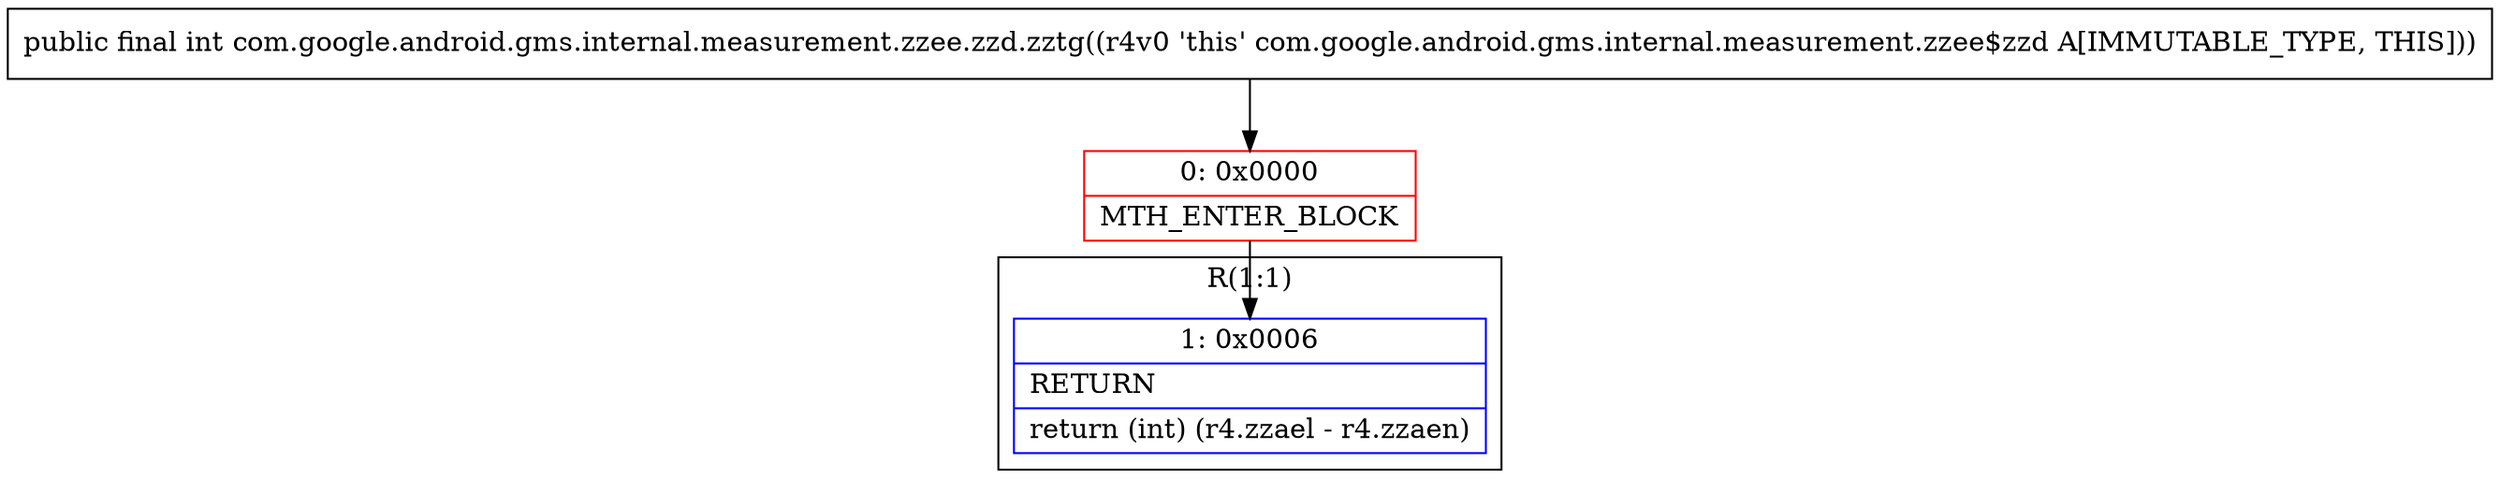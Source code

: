 digraph "CFG forcom.google.android.gms.internal.measurement.zzee.zzd.zztg()I" {
subgraph cluster_Region_251270925 {
label = "R(1:1)";
node [shape=record,color=blue];
Node_1 [shape=record,label="{1\:\ 0x0006|RETURN\l|return (int) (r4.zzael \- r4.zzaen)\l}"];
}
Node_0 [shape=record,color=red,label="{0\:\ 0x0000|MTH_ENTER_BLOCK\l}"];
MethodNode[shape=record,label="{public final int com.google.android.gms.internal.measurement.zzee.zzd.zztg((r4v0 'this' com.google.android.gms.internal.measurement.zzee$zzd A[IMMUTABLE_TYPE, THIS])) }"];
MethodNode -> Node_0;
Node_0 -> Node_1;
}

